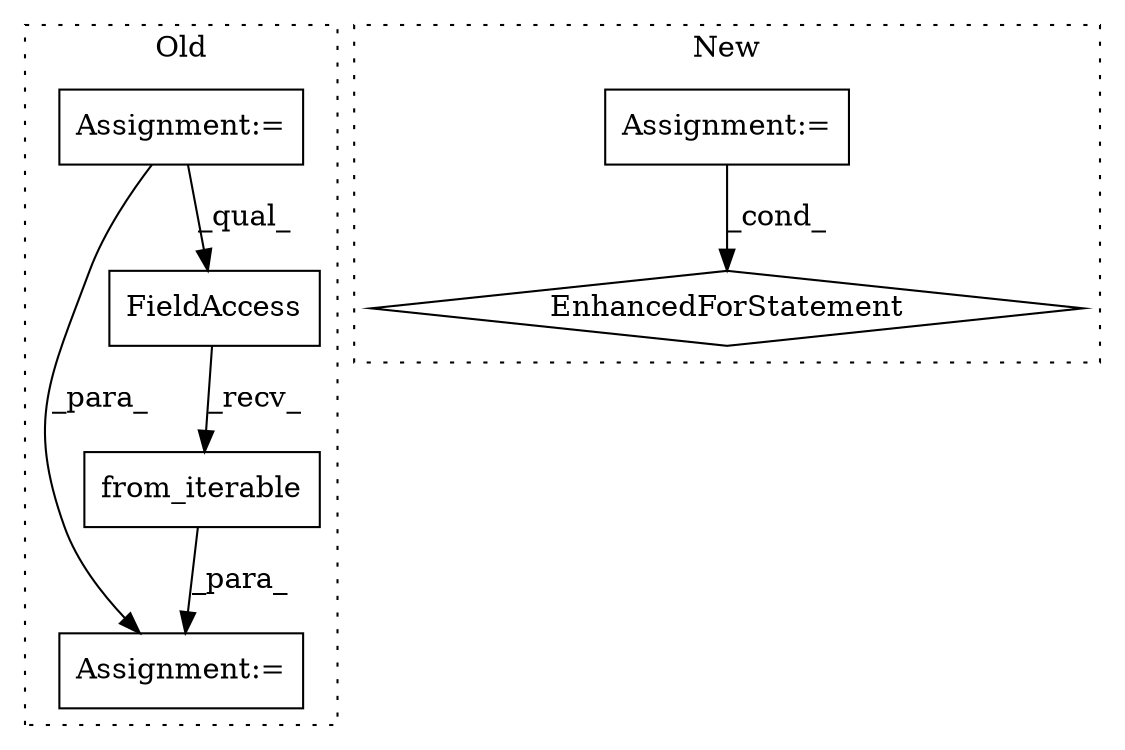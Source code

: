 digraph G {
subgraph cluster0 {
1 [label="from_iterable" a="32" s="3233,3254" l="14,1" shape="box"];
4 [label="Assignment:=" a="7" s="3209" l="1" shape="box"];
5 [label="Assignment:=" a="7" s="2078" l="9" shape="box"];
6 [label="FieldAccess" a="22" s="3217" l="15" shape="box"];
label = "Old";
style="dotted";
}
subgraph cluster1 {
2 [label="EnhancedForStatement" a="70" s="4794,4918" l="53,2" shape="diamond"];
3 [label="Assignment:=" a="7" s="4794,4918" l="53,2" shape="box"];
label = "New";
style="dotted";
}
1 -> 4 [label="_para_"];
3 -> 2 [label="_cond_"];
5 -> 6 [label="_qual_"];
5 -> 4 [label="_para_"];
6 -> 1 [label="_recv_"];
}